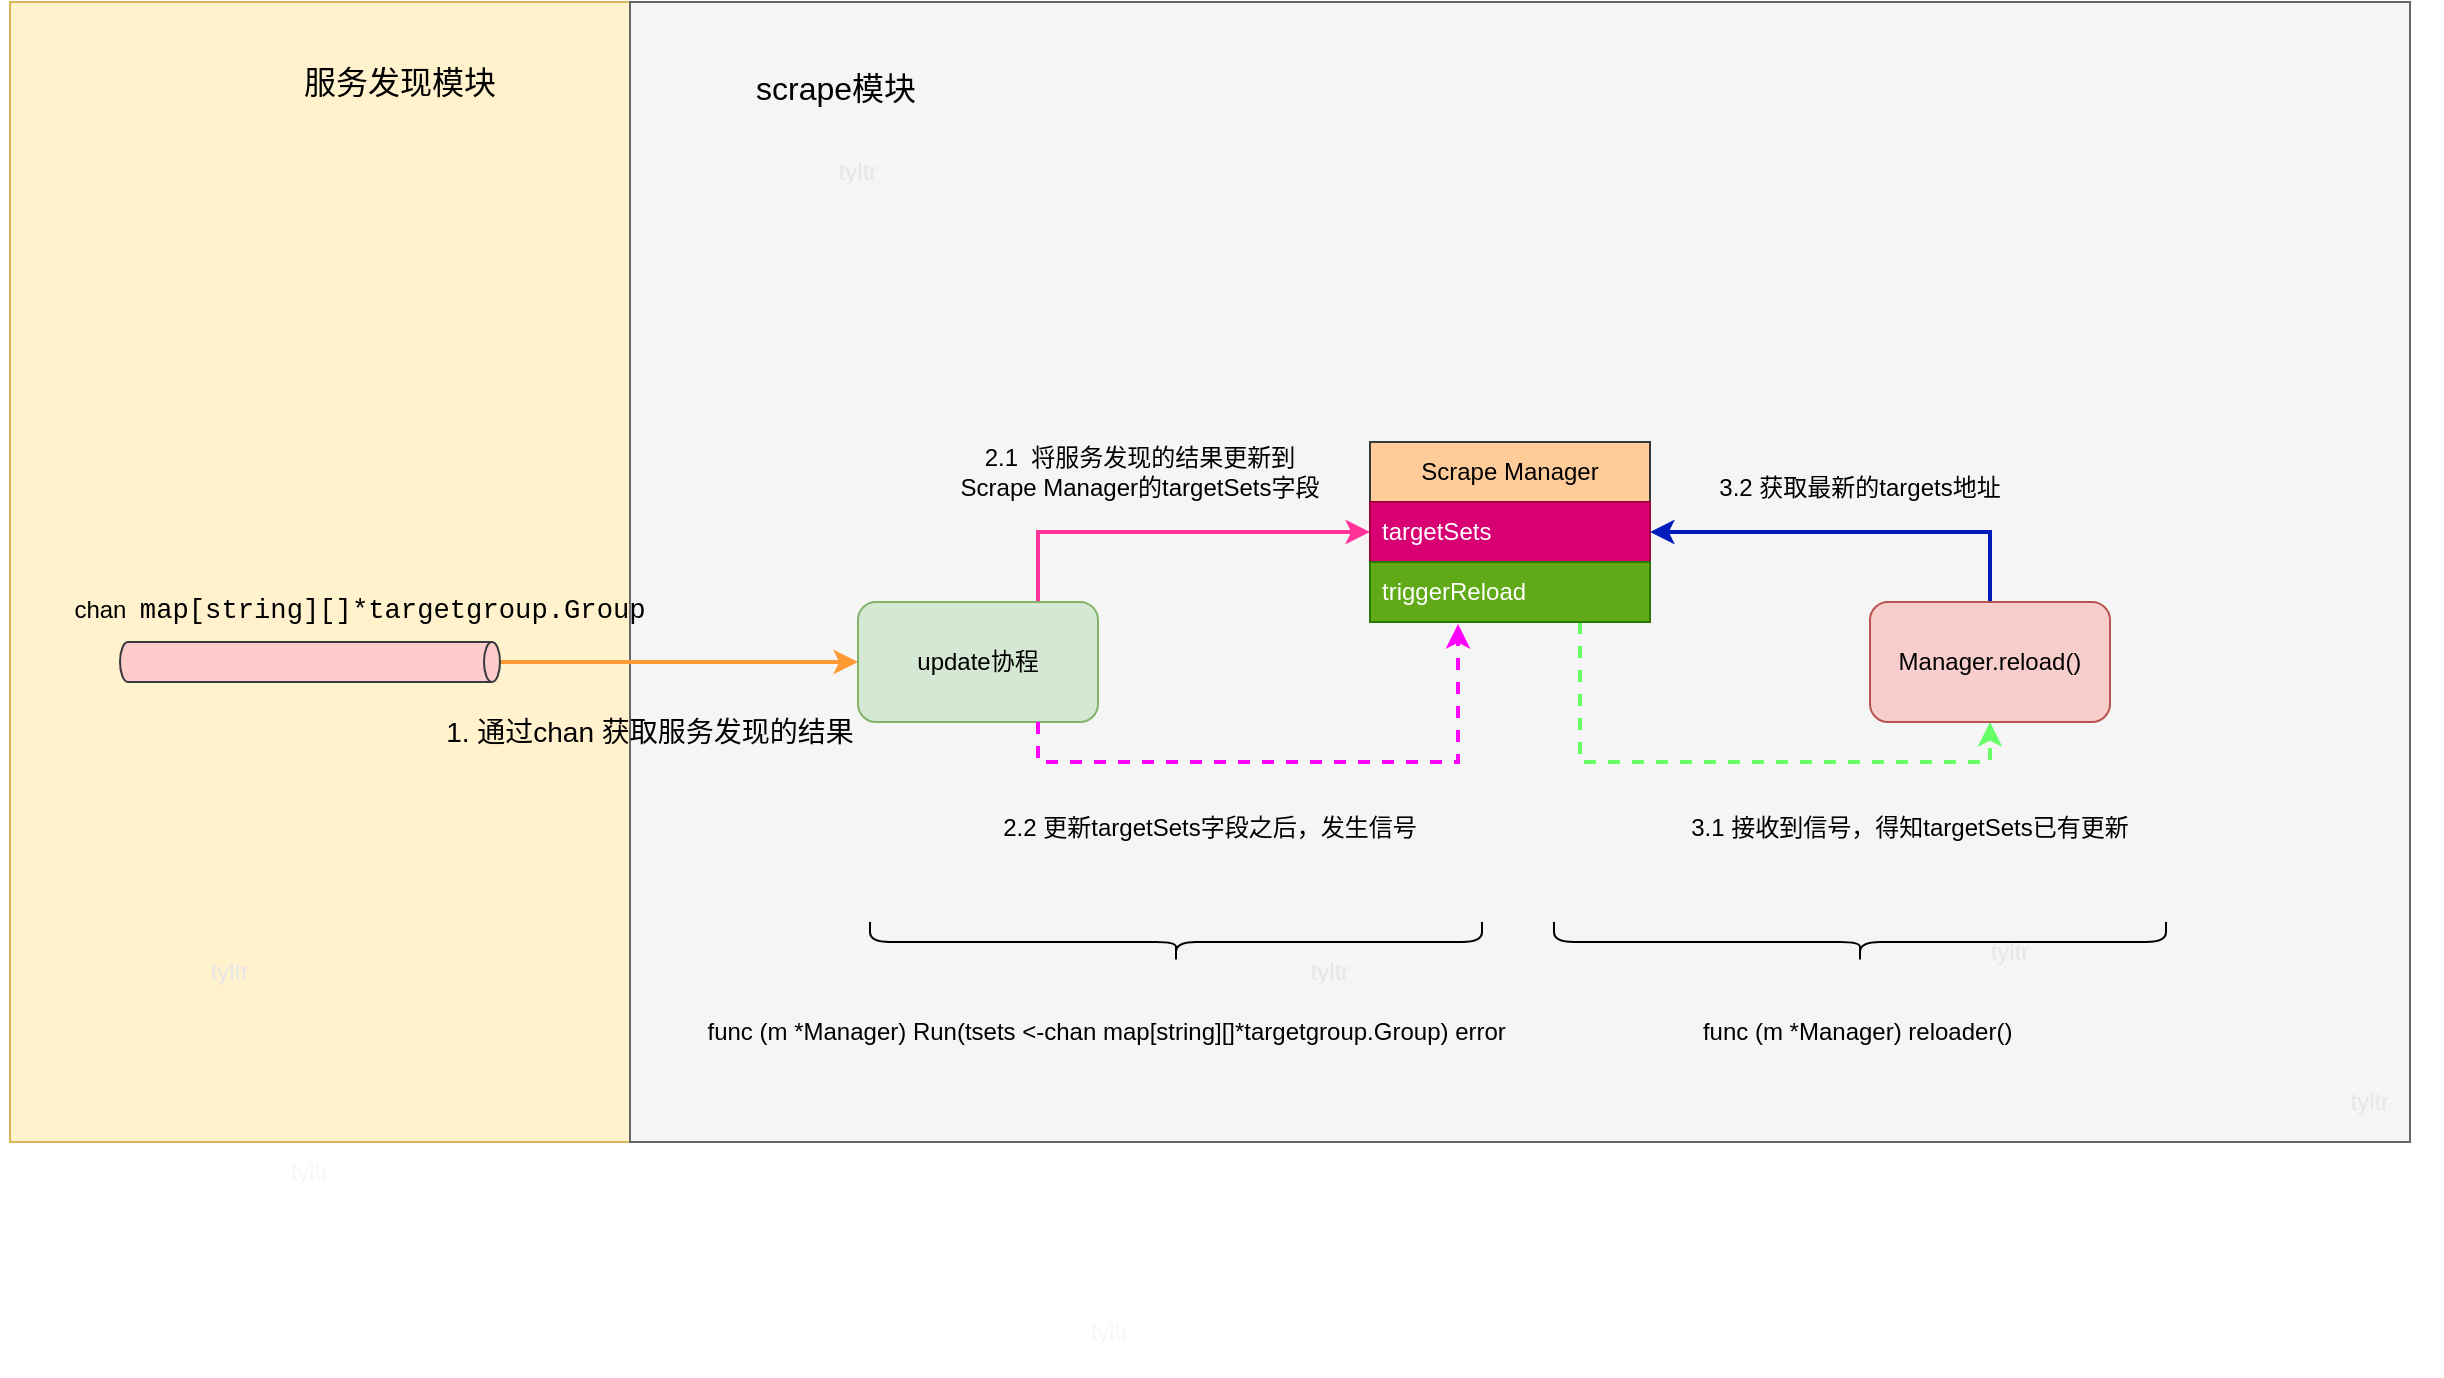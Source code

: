 <mxfile version="24.6.1" type="device">
  <diagram name="第 1 页" id="OPNZHjLj4EeVt9BAlshu">
    <mxGraphModel dx="2261" dy="769" grid="1" gridSize="10" guides="1" tooltips="1" connect="1" arrows="1" fold="1" page="1" pageScale="1" pageWidth="827" pageHeight="1169" math="0" shadow="0">
      <root>
        <mxCell id="0" />
        <mxCell id="1" parent="0" />
        <mxCell id="Am5SQaIytVZF_KlW88iQ-10" value="" style="rounded=0;whiteSpace=wrap;html=1;fillColor=#fff2cc;strokeColor=#d6b656;" parent="1" vertex="1">
          <mxGeometry x="-10" y="50" width="310" height="570" as="geometry" />
        </mxCell>
        <mxCell id="fdpDCFg-NzPG3DscGwCP-4" value="" style="rounded=0;whiteSpace=wrap;html=1;fillColor=#f5f5f5;strokeColor=#666666;fontColor=#333333;" parent="1" vertex="1">
          <mxGeometry x="300" y="50" width="890" height="570" as="geometry" />
        </mxCell>
        <mxCell id="fdpDCFg-NzPG3DscGwCP-2" value="&lt;font style=&quot;font-size: 16px;&quot;&gt;服务发现模块&lt;/font&gt;" style="text;html=1;align=center;verticalAlign=middle;whiteSpace=wrap;rounded=0;" parent="1" vertex="1">
          <mxGeometry x="130" y="75" width="110" height="30" as="geometry" />
        </mxCell>
        <mxCell id="fdpDCFg-NzPG3DscGwCP-8" style="edgeStyle=orthogonalEdgeStyle;rounded=0;orthogonalLoop=1;jettySize=auto;html=1;exitX=0.5;exitY=0;exitDx=0;exitDy=0;exitPerimeter=0;strokeWidth=2;strokeColor=#FF9933;" parent="1" source="fdpDCFg-NzPG3DscGwCP-3" target="fdpDCFg-NzPG3DscGwCP-7" edge="1">
          <mxGeometry relative="1" as="geometry" />
        </mxCell>
        <mxCell id="fdpDCFg-NzPG3DscGwCP-3" value="" style="shape=cylinder3;whiteSpace=wrap;html=1;boundedLbl=1;backgroundOutline=1;size=4;direction=south;fillColor=#ffcccc;strokeColor=#36393d;" parent="1" vertex="1">
          <mxGeometry x="45" y="370" width="190" height="20" as="geometry" />
        </mxCell>
        <mxCell id="fdpDCFg-NzPG3DscGwCP-5" value="&lt;font style=&quot;font-size: 16px;&quot;&gt;scrape模块&lt;/font&gt;" style="text;html=1;align=center;verticalAlign=middle;whiteSpace=wrap;rounded=0;" parent="1" vertex="1">
          <mxGeometry x="345" y="80" width="116" height="25" as="geometry" />
        </mxCell>
        <mxCell id="Am5SQaIytVZF_KlW88iQ-3" style="edgeStyle=orthogonalEdgeStyle;rounded=0;orthogonalLoop=1;jettySize=auto;html=1;exitX=0.75;exitY=0;exitDx=0;exitDy=0;entryX=0;entryY=0.5;entryDx=0;entryDy=0;strokeWidth=2;strokeColor=#FF3399;" parent="1" source="fdpDCFg-NzPG3DscGwCP-7" target="fdpDCFg-NzPG3DscGwCP-13" edge="1">
          <mxGeometry relative="1" as="geometry" />
        </mxCell>
        <mxCell id="fdpDCFg-NzPG3DscGwCP-7" value="update协程" style="rounded=1;whiteSpace=wrap;html=1;fillColor=#d5e8d4;strokeColor=#82b366;" parent="1" vertex="1">
          <mxGeometry x="414" y="350" width="120" height="60" as="geometry" />
        </mxCell>
        <mxCell id="fdpDCFg-NzPG3DscGwCP-9" value="chan&amp;nbsp;&amp;nbsp;&lt;span style=&quot;font-family: ui-monospace, SFMono-Regular, &amp;quot;SF Mono&amp;quot;, Menlo, Consolas, &amp;quot;Liberation Mono&amp;quot;, monospace; font-size: 13.6px; text-align: start; white-space-collapse: break-spaces;&quot;&gt;map[string][]*targetgroup.Group&lt;/span&gt;" style="text;html=1;align=center;verticalAlign=middle;whiteSpace=wrap;rounded=0;" parent="1" vertex="1">
          <mxGeometry x="-15" y="340" width="360" height="30" as="geometry" />
        </mxCell>
        <mxCell id="Am5SQaIytVZF_KlW88iQ-6" style="edgeStyle=orthogonalEdgeStyle;rounded=0;orthogonalLoop=1;jettySize=auto;html=1;exitX=0.75;exitY=1;exitDx=0;exitDy=0;entryX=0.5;entryY=1;entryDx=0;entryDy=0;strokeColor=#66FF66;strokeWidth=2;dashed=1;" parent="1" source="fdpDCFg-NzPG3DscGwCP-11" target="fdpDCFg-NzPG3DscGwCP-20" edge="1">
          <mxGeometry relative="1" as="geometry" />
        </mxCell>
        <mxCell id="fdpDCFg-NzPG3DscGwCP-11" value="&lt;article data-content=&quot;[{&amp;quot;type&amp;quot;:&amp;quot;block&amp;quot;,&amp;quot;id&amp;quot;:&amp;quot;wYMw-1721447536406&amp;quot;,&amp;quot;name&amp;quot;:&amp;quot;code&amp;quot;,&amp;quot;data&amp;quot;:{&amp;quot;language&amp;quot;:&amp;quot;&amp;quot;,&amp;quot;theme&amp;quot;:&amp;quot;default&amp;quot;,&amp;quot;version&amp;quot;:1},&amp;quot;nodes&amp;quot;:[{&amp;quot;type&amp;quot;:&amp;quot;block&amp;quot;,&amp;quot;id&amp;quot;:&amp;quot;BwX8-1721447536405&amp;quot;,&amp;quot;name&amp;quot;:&amp;quot;code-line&amp;quot;,&amp;quot;data&amp;quot;:{},&amp;quot;nodes&amp;quot;:[{&amp;quot;type&amp;quot;:&amp;quot;text&amp;quot;,&amp;quot;id&amp;quot;:&amp;quot;Ct8M-1721447536404&amp;quot;,&amp;quot;leaves&amp;quot;:[{&amp;quot;text&amp;quot;:&amp;quot;Manager&amp;quot;,&amp;quot;marks&amp;quot;:[]}]}]}],&amp;quot;state&amp;quot;:{}}]&quot;&gt;&lt;div data-language=&quot;&quot; style=&quot;white-space-collapse: preserve;&quot; data-theme=&quot;default&quot;&gt;&lt;span style=&quot;background-color: initial; white-space-collapse: collapse;&quot;&gt;Scrape&amp;nbsp;&lt;/span&gt;Manager&lt;/div&gt;&lt;/article&gt;" style="swimlane;fontStyle=0;childLayout=stackLayout;horizontal=1;startSize=30;horizontalStack=0;resizeParent=1;resizeParentMax=0;resizeLast=0;collapsible=1;marginBottom=0;whiteSpace=wrap;html=1;fillColor=#ffcc99;strokeColor=#36393d;" parent="1" vertex="1">
          <mxGeometry x="670" y="270" width="140" height="90" as="geometry" />
        </mxCell>
        <mxCell id="fdpDCFg-NzPG3DscGwCP-13" value="&lt;article data-content=&quot;[{&amp;quot;type&amp;quot;:&amp;quot;block&amp;quot;,&amp;quot;id&amp;quot;:&amp;quot;wYMw-1721447536406&amp;quot;,&amp;quot;name&amp;quot;:&amp;quot;code&amp;quot;,&amp;quot;data&amp;quot;:{&amp;quot;language&amp;quot;:&amp;quot;&amp;quot;,&amp;quot;theme&amp;quot;:&amp;quot;default&amp;quot;,&amp;quot;version&amp;quot;:1},&amp;quot;nodes&amp;quot;:[{&amp;quot;type&amp;quot;:&amp;quot;block&amp;quot;,&amp;quot;id&amp;quot;:&amp;quot;zmjt-1721447626092&amp;quot;,&amp;quot;name&amp;quot;:&amp;quot;code-line&amp;quot;,&amp;quot;data&amp;quot;:{},&amp;quot;nodes&amp;quot;:[{&amp;quot;type&amp;quot;:&amp;quot;text&amp;quot;,&amp;quot;id&amp;quot;:&amp;quot;NunP-1721447626090&amp;quot;,&amp;quot;leaves&amp;quot;:[{&amp;quot;text&amp;quot;:&amp;quot;targetSets&amp;quot;,&amp;quot;marks&amp;quot;:[]}]}]}],&amp;quot;state&amp;quot;:{}}]&quot;&gt;&lt;div data-language=&quot;&quot; style=&quot;white-space-collapse: preserve;&quot; data-theme=&quot;default&quot;&gt;targetSets&lt;/div&gt;&lt;/article&gt;" style="text;strokeColor=#A50040;fillColor=#d80073;align=left;verticalAlign=middle;spacingLeft=4;spacingRight=4;overflow=hidden;points=[[0,0.5],[1,0.5]];portConstraint=eastwest;rotatable=0;whiteSpace=wrap;html=1;fontColor=#ffffff;" parent="fdpDCFg-NzPG3DscGwCP-11" vertex="1">
          <mxGeometry y="30" width="140" height="30" as="geometry" />
        </mxCell>
        <mxCell id="fdpDCFg-NzPG3DscGwCP-14" value="&lt;article data-content=&quot;[{&amp;quot;type&amp;quot;:&amp;quot;block&amp;quot;,&amp;quot;id&amp;quot;:&amp;quot;wYMw-1721447536406&amp;quot;,&amp;quot;name&amp;quot;:&amp;quot;code&amp;quot;,&amp;quot;data&amp;quot;:{&amp;quot;language&amp;quot;:&amp;quot;&amp;quot;,&amp;quot;theme&amp;quot;:&amp;quot;default&amp;quot;,&amp;quot;version&amp;quot;:1},&amp;quot;nodes&amp;quot;:[{&amp;quot;type&amp;quot;:&amp;quot;block&amp;quot;,&amp;quot;id&amp;quot;:&amp;quot;qOg6-1721447632271&amp;quot;,&amp;quot;name&amp;quot;:&amp;quot;code-line&amp;quot;,&amp;quot;data&amp;quot;:{},&amp;quot;nodes&amp;quot;:[{&amp;quot;type&amp;quot;:&amp;quot;text&amp;quot;,&amp;quot;id&amp;quot;:&amp;quot;eazO-1721447632269&amp;quot;,&amp;quot;leaves&amp;quot;:[{&amp;quot;text&amp;quot;:&amp;quot;triggerReload&amp;quot;,&amp;quot;marks&amp;quot;:[]}]}]}],&amp;quot;state&amp;quot;:{}}]&quot;&gt;&lt;div data-language=&quot;&quot; style=&quot;white-space-collapse: preserve;&quot; data-theme=&quot;default&quot;&gt;triggerReload&lt;/div&gt;&lt;/article&gt;" style="text;strokeColor=#2D7600;fillColor=#60a917;align=left;verticalAlign=middle;spacingLeft=4;spacingRight=4;overflow=hidden;points=[[0,0.5],[1,0.5]];portConstraint=eastwest;rotatable=0;whiteSpace=wrap;html=1;perimeterSpacing=1;fontColor=#ffffff;" parent="fdpDCFg-NzPG3DscGwCP-11" vertex="1">
          <mxGeometry y="60" width="140" height="30" as="geometry" />
        </mxCell>
        <mxCell id="fdpDCFg-NzPG3DscGwCP-16" value="&lt;font style=&quot;font-size: 14px;&quot;&gt;1. 通过chan 获取服务发现的结果&lt;/font&gt;" style="text;html=1;align=center;verticalAlign=middle;whiteSpace=wrap;rounded=0;fontColor=default;" parent="1" vertex="1">
          <mxGeometry x="200" y="400" width="220" height="30" as="geometry" />
        </mxCell>
        <mxCell id="fdpDCFg-NzPG3DscGwCP-17" value="2.1&amp;nbsp; 将服务发现的结果更新到&lt;span style=&quot;background-color: initial;&quot;&gt;Scrape&amp;nbsp;&lt;/span&gt;&lt;span style=&quot;white-space-collapse: preserve;&quot;&gt;Manager的&lt;/span&gt;&lt;span style=&quot;white-space-collapse: preserve; background-color: initial;&quot;&gt;targetSets字段&lt;/span&gt;" style="text;html=1;align=center;verticalAlign=middle;whiteSpace=wrap;rounded=0;" parent="1" vertex="1">
          <mxGeometry x="450" y="260" width="210" height="50" as="geometry" />
        </mxCell>
        <mxCell id="fdpDCFg-NzPG3DscGwCP-19" value="2.2 更新&lt;span style=&quot;white-space-collapse: preserve;&quot;&gt;targetSets字段之后，发生信号&lt;/span&gt;" style="text;html=1;align=center;verticalAlign=middle;whiteSpace=wrap;rounded=0;" parent="1" vertex="1">
          <mxGeometry x="480" y="450" width="220" height="25" as="geometry" />
        </mxCell>
        <mxCell id="fdpDCFg-NzPG3DscGwCP-27" style="edgeStyle=orthogonalEdgeStyle;rounded=0;orthogonalLoop=1;jettySize=auto;html=1;exitX=0.5;exitY=0;exitDx=0;exitDy=0;fillColor=#0050ef;strokeColor=#001DBC;strokeWidth=2;" parent="1" source="fdpDCFg-NzPG3DscGwCP-20" target="fdpDCFg-NzPG3DscGwCP-13" edge="1">
          <mxGeometry relative="1" as="geometry" />
        </mxCell>
        <mxCell id="fdpDCFg-NzPG3DscGwCP-20" value="&lt;article data-content=&quot;[{&amp;quot;type&amp;quot;:&amp;quot;block&amp;quot;,&amp;quot;id&amp;quot;:&amp;quot;wYMw-1721447536406&amp;quot;,&amp;quot;name&amp;quot;:&amp;quot;code&amp;quot;,&amp;quot;data&amp;quot;:{&amp;quot;language&amp;quot;:&amp;quot;&amp;quot;,&amp;quot;theme&amp;quot;:&amp;quot;default&amp;quot;,&amp;quot;version&amp;quot;:1},&amp;quot;nodes&amp;quot;:[{&amp;quot;type&amp;quot;:&amp;quot;block&amp;quot;,&amp;quot;id&amp;quot;:&amp;quot;22FU-1721452351014&amp;quot;,&amp;quot;name&amp;quot;:&amp;quot;code-line&amp;quot;,&amp;quot;data&amp;quot;:{},&amp;quot;nodes&amp;quot;:[{&amp;quot;type&amp;quot;:&amp;quot;text&amp;quot;,&amp;quot;id&amp;quot;:&amp;quot;Je7Y-1721452351012&amp;quot;,&amp;quot;leaves&amp;quot;:[{&amp;quot;text&amp;quot;:&amp;quot;reloader&amp;quot;,&amp;quot;marks&amp;quot;:[]}]}]}],&amp;quot;state&amp;quot;:{}}]&quot;&gt;&lt;div data-language=&quot;&quot; style=&quot;white-space-collapse: preserve;&quot; data-theme=&quot;default&quot;&gt;Manager.reload()&lt;/div&gt;&lt;/article&gt;" style="rounded=1;whiteSpace=wrap;html=1;fillColor=#f8cecc;strokeColor=#b85450;" parent="1" vertex="1">
          <mxGeometry x="920" y="350" width="120" height="60" as="geometry" />
        </mxCell>
        <mxCell id="fdpDCFg-NzPG3DscGwCP-23" value="3.1 接收到信号，得知&lt;span style=&quot;white-space-collapse: preserve;&quot;&gt;targetSets已有更新&lt;/span&gt;" style="text;html=1;align=center;verticalAlign=middle;whiteSpace=wrap;rounded=0;" parent="1" vertex="1">
          <mxGeometry x="810" y="450" width="260" height="25" as="geometry" />
        </mxCell>
        <mxCell id="fdpDCFg-NzPG3DscGwCP-28" value="3.2 获取最新的targets地址" style="text;html=1;align=center;verticalAlign=middle;whiteSpace=wrap;rounded=0;" parent="1" vertex="1">
          <mxGeometry x="840" y="280" width="150" height="25" as="geometry" />
        </mxCell>
        <mxCell id="XsaYZCnVBgNQdDiTwEfk-1" value="&lt;font color=&quot;#e6e6e6&quot;&gt;tyltr&lt;/font&gt;" style="text;html=1;align=center;verticalAlign=middle;whiteSpace=wrap;rounded=0;shadow=1;" parent="1" vertex="1">
          <mxGeometry x="70" y="520" width="60" height="30" as="geometry" />
        </mxCell>
        <mxCell id="XsaYZCnVBgNQdDiTwEfk-2" value="&lt;font color=&quot;#e6e6e6&quot;&gt;tyltr&lt;/font&gt;" style="text;html=1;align=center;verticalAlign=middle;whiteSpace=wrap;rounded=0;shadow=1;" parent="1" vertex="1">
          <mxGeometry x="384" y="120" width="60" height="30" as="geometry" />
        </mxCell>
        <mxCell id="XsaYZCnVBgNQdDiTwEfk-3" value="&lt;font color=&quot;#f5f5f5&quot;&gt;tyltr&lt;/font&gt;" style="text;html=1;align=center;verticalAlign=middle;whiteSpace=wrap;rounded=0;shadow=1;" parent="1" vertex="1">
          <mxGeometry x="354" y="520" width="60" height="30" as="geometry" />
        </mxCell>
        <mxCell id="XsaYZCnVBgNQdDiTwEfk-4" value="&lt;font color=&quot;#f7f7f7&quot;&gt;tyltr&lt;/font&gt;" style="text;html=1;align=center;verticalAlign=middle;whiteSpace=wrap;rounded=0;shadow=1;" parent="1" vertex="1">
          <mxGeometry x="510" y="700" width="60" height="30" as="geometry" />
        </mxCell>
        <mxCell id="XsaYZCnVBgNQdDiTwEfk-5" value="&lt;font color=&quot;#f7f7f7&quot;&gt;tyltr&lt;/font&gt;" style="text;html=1;align=center;verticalAlign=middle;whiteSpace=wrap;rounded=0;shadow=1;" parent="1" vertex="1">
          <mxGeometry x="110" y="620" width="60" height="30" as="geometry" />
        </mxCell>
        <mxCell id="XsaYZCnVBgNQdDiTwEfk-7" value="&lt;font color=&quot;#e6e6e6&quot;&gt;tyltr&lt;/font&gt;" style="text;html=1;align=center;verticalAlign=middle;whiteSpace=wrap;rounded=0;shadow=1;" parent="1" vertex="1">
          <mxGeometry x="620" y="520" width="60" height="30" as="geometry" />
        </mxCell>
        <mxCell id="XsaYZCnVBgNQdDiTwEfk-8" value="&lt;font color=&quot;#e6e6e6&quot;&gt;tyltr&lt;/font&gt;" style="text;html=1;align=center;verticalAlign=middle;whiteSpace=wrap;rounded=0;shadow=1;" parent="1" vertex="1">
          <mxGeometry x="960" y="510" width="60" height="30" as="geometry" />
        </mxCell>
        <mxCell id="XsaYZCnVBgNQdDiTwEfk-13" value="&lt;font color=&quot;#e6e6e6&quot;&gt;tyltr&lt;/font&gt;" style="text;html=1;align=center;verticalAlign=middle;whiteSpace=wrap;rounded=0;shadow=1;" parent="1" vertex="1">
          <mxGeometry x="1140" y="580" width="60" height="40" as="geometry" />
        </mxCell>
        <mxCell id="Am5SQaIytVZF_KlW88iQ-4" style="edgeStyle=orthogonalEdgeStyle;rounded=0;orthogonalLoop=1;jettySize=auto;html=1;exitX=0.75;exitY=1;exitDx=0;exitDy=0;entryX=0.317;entryY=1;entryDx=0;entryDy=0;entryPerimeter=0;dashed=1;strokeColor=#FF00FF;strokeWidth=2;" parent="1" source="fdpDCFg-NzPG3DscGwCP-7" target="fdpDCFg-NzPG3DscGwCP-14" edge="1">
          <mxGeometry relative="1" as="geometry" />
        </mxCell>
        <mxCell id="Am5SQaIytVZF_KlW88iQ-11" value="" style="shape=curlyBracket;whiteSpace=wrap;html=1;rounded=1;flipH=1;labelPosition=right;verticalLabelPosition=middle;align=left;verticalAlign=middle;direction=north;" parent="1" vertex="1">
          <mxGeometry x="420" y="510" width="306" height="20" as="geometry" />
        </mxCell>
        <mxCell id="Am5SQaIytVZF_KlW88iQ-12" value="" style="shape=curlyBracket;whiteSpace=wrap;html=1;rounded=1;flipH=1;labelPosition=right;verticalLabelPosition=middle;align=left;verticalAlign=middle;direction=north;" parent="1" vertex="1">
          <mxGeometry x="762" y="510" width="306" height="20" as="geometry" />
        </mxCell>
        <mxCell id="Am5SQaIytVZF_KlW88iQ-13" value="&lt;article data-content=&quot;[{&amp;quot;type&amp;quot;:&amp;quot;block&amp;quot;,&amp;quot;id&amp;quot;:&amp;quot;KdVQ-1660557054621&amp;quot;,&amp;quot;name&amp;quot;:&amp;quot;code&amp;quot;,&amp;quot;data&amp;quot;:{&amp;quot;wrap&amp;quot;:false,&amp;quot;language&amp;quot;:&amp;quot;&amp;quot;,&amp;quot;theme&amp;quot;:&amp;quot;default&amp;quot;},&amp;quot;nodes&amp;quot;:[{&amp;quot;type&amp;quot;:&amp;quot;block&amp;quot;,&amp;quot;id&amp;quot;:&amp;quot;9VyO-1721633057209&amp;quot;,&amp;quot;name&amp;quot;:&amp;quot;code-line&amp;quot;,&amp;quot;data&amp;quot;:{},&amp;quot;nodes&amp;quot;:[{&amp;quot;type&amp;quot;:&amp;quot;text&amp;quot;,&amp;quot;id&amp;quot;:&amp;quot;gXr9-1721633057207&amp;quot;,&amp;quot;leaves&amp;quot;:[{&amp;quot;text&amp;quot;:&amp;quot;func&amp;nbsp;(m&amp;nbsp;*Manager)&amp;nbsp;Run(tsets&amp;nbsp;&lt;-chan&amp;nbsp;map[string][]*targetgroup.Group)&amp;nbsp;error&amp;nbsp;&amp;quot;,&amp;quot;marks&amp;quot;:[]}]}]}],&amp;quot;state&amp;quot;:{}}]&quot;&gt;&lt;div data-language=&quot;&quot; style=&quot;white-space-collapse: preserve;&quot; data-theme=&quot;default&quot;&gt;func (m *Manager) Run(tsets &amp;lt;-chan map[string][]*targetgroup.Group) error &lt;/div&gt;&lt;/article&gt;" style="text;html=1;align=center;verticalAlign=middle;whiteSpace=wrap;rounded=0;" parent="1" vertex="1">
          <mxGeometry x="325" y="550" width="430" height="30" as="geometry" />
        </mxCell>
        <mxCell id="Am5SQaIytVZF_KlW88iQ-14" value="&lt;article data-content=&quot;[{&amp;quot;type&amp;quot;:&amp;quot;block&amp;quot;,&amp;quot;id&amp;quot;:&amp;quot;KdVQ-1660557054621&amp;quot;,&amp;quot;name&amp;quot;:&amp;quot;code&amp;quot;,&amp;quot;data&amp;quot;:{&amp;quot;wrap&amp;quot;:false,&amp;quot;language&amp;quot;:&amp;quot;&amp;quot;,&amp;quot;theme&amp;quot;:&amp;quot;default&amp;quot;},&amp;quot;nodes&amp;quot;:[{&amp;quot;type&amp;quot;:&amp;quot;block&amp;quot;,&amp;quot;id&amp;quot;:&amp;quot;neEq-1721633057088&amp;quot;,&amp;quot;name&amp;quot;:&amp;quot;code-line&amp;quot;,&amp;quot;data&amp;quot;:{},&amp;quot;nodes&amp;quot;:[{&amp;quot;type&amp;quot;:&amp;quot;text&amp;quot;,&amp;quot;id&amp;quot;:&amp;quot;wmA3-1721633057086&amp;quot;,&amp;quot;leaves&amp;quot;:[{&amp;quot;text&amp;quot;:&amp;quot;func&amp;nbsp;(m&amp;nbsp;*Manager)&amp;nbsp;reloader()&amp;nbsp;&amp;quot;,&amp;quot;marks&amp;quot;:[]}]}]}],&amp;quot;state&amp;quot;:{}}]&quot;&gt;&lt;div data-language=&quot;&quot; style=&quot;white-space-collapse: preserve;&quot; data-theme=&quot;default&quot;&gt;func (m *Manager) reloader() &lt;/div&gt;&lt;/article&gt;" style="text;html=1;align=center;verticalAlign=middle;whiteSpace=wrap;rounded=0;" parent="1" vertex="1">
          <mxGeometry x="812.5" y="550" width="205" height="30" as="geometry" />
        </mxCell>
      </root>
    </mxGraphModel>
  </diagram>
</mxfile>
